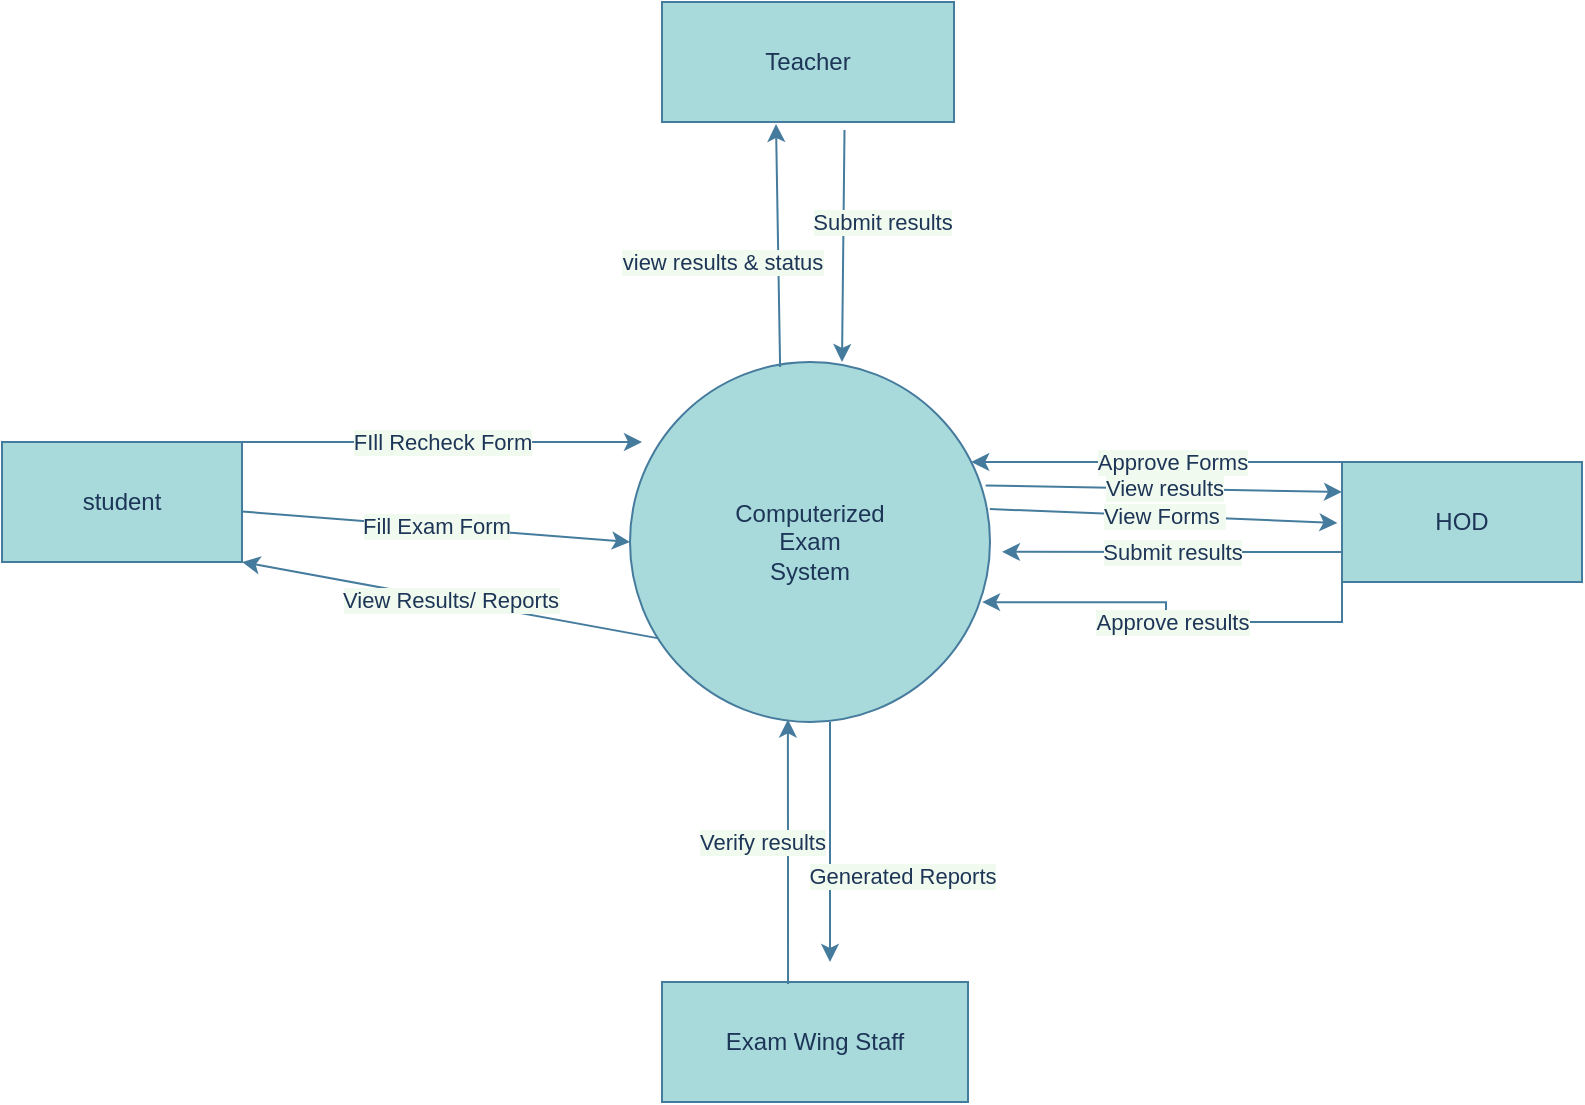 <mxfile version="13.9.8" type="device"><diagram id="__g20cQYaJKmfuy_ZNgU" name="Page-1"><mxGraphModel dx="1106" dy="614" grid="1" gridSize="10" guides="1" tooltips="1" connect="1" arrows="1" fold="1" page="1" pageScale="1" pageWidth="827" pageHeight="1169" background="none" math="0" shadow="0"><root><mxCell id="0"/><mxCell id="1" parent="0"/><mxCell id="d6OLk_su80D7mdKVgkOH-1" value="Computerized&lt;br&gt;Exam&lt;br&gt;System" style="ellipse;whiteSpace=wrap;html=1;fillColor=#A8DADC;strokeColor=#457B9D;fontColor=#1D3557;" parent="1" vertex="1"><mxGeometry x="324" y="540" width="180" height="180" as="geometry"/></mxCell><mxCell id="d6OLk_su80D7mdKVgkOH-2" value="View results" style="endArrow=classic;html=1;entryX=0;entryY=0.25;entryDx=0;entryDy=0;exitX=0.988;exitY=0.343;exitDx=0;exitDy=0;exitPerimeter=0;strokeColor=#457B9D;fontColor=#1D3557;labelBackgroundColor=#F1FAEE;" parent="1" source="d6OLk_su80D7mdKVgkOH-1" target="d6OLk_su80D7mdKVgkOH-7" edge="1"><mxGeometry width="50" height="50" relative="1" as="geometry"><mxPoint x="510" y="590" as="sourcePoint"/><mxPoint x="670" y="610" as="targetPoint"/></mxGeometry></mxCell><mxCell id="d6OLk_su80D7mdKVgkOH-4" value="student" style="rounded=0;whiteSpace=wrap;html=1;fillColor=#A8DADC;strokeColor=#457B9D;fontColor=#1D3557;" parent="1" vertex="1"><mxGeometry x="10" y="580" width="120" height="60" as="geometry"/></mxCell><mxCell id="d6OLk_su80D7mdKVgkOH-5" value="Teacher" style="rounded=0;whiteSpace=wrap;html=1;fillColor=#A8DADC;strokeColor=#457B9D;fontColor=#1D3557;" parent="1" vertex="1"><mxGeometry x="340" y="360" width="146" height="60" as="geometry"/></mxCell><mxCell id="d6OLk_su80D7mdKVgkOH-6" value="Exam Wing Staff" style="rounded=0;whiteSpace=wrap;html=1;fillColor=#A8DADC;strokeColor=#457B9D;fontColor=#1D3557;" parent="1" vertex="1"><mxGeometry x="340" y="850" width="153" height="60" as="geometry"/></mxCell><mxCell id="8RvcV2gw2hv-U_5NK2Ko-6" value="Approve Forms" style="edgeStyle=orthogonalEdgeStyle;rounded=0;orthogonalLoop=1;jettySize=auto;html=1;exitX=0;exitY=0.25;exitDx=0;exitDy=0;startArrow=none;startFill=0;endArrow=classic;endFill=1;strokeColor=#457B9D;fontColor=#1D3557;labelBackgroundColor=#F1FAEE;" parent="1" source="d6OLk_su80D7mdKVgkOH-7" target="d6OLk_su80D7mdKVgkOH-1" edge="1"><mxGeometry relative="1" as="geometry"><Array as="points"><mxPoint x="680" y="590"/></Array></mxGeometry></mxCell><mxCell id="8RvcV2gw2hv-U_5NK2Ko-8" value="Submit results" style="edgeStyle=orthogonalEdgeStyle;rounded=0;orthogonalLoop=1;jettySize=auto;html=1;exitX=0;exitY=0.75;exitDx=0;exitDy=0;startArrow=none;startFill=0;endArrow=classic;endFill=1;strokeColor=#457B9D;fontColor=#1D3557;labelBackgroundColor=#F1FAEE;" parent="1" source="d6OLk_su80D7mdKVgkOH-7" edge="1"><mxGeometry relative="1" as="geometry"><mxPoint x="510" y="634.931" as="targetPoint"/></mxGeometry></mxCell><mxCell id="8RvcV2gw2hv-U_5NK2Ko-9" value="Approve results" style="edgeStyle=orthogonalEdgeStyle;rounded=0;orthogonalLoop=1;jettySize=auto;html=1;exitX=0;exitY=1;exitDx=0;exitDy=0;entryX=0.978;entryY=0.667;entryDx=0;entryDy=0;entryPerimeter=0;startArrow=none;startFill=0;endArrow=classic;endFill=1;strokeColor=#457B9D;fontColor=#1D3557;labelBackgroundColor=#F1FAEE;" parent="1" source="d6OLk_su80D7mdKVgkOH-7" target="d6OLk_su80D7mdKVgkOH-1" edge="1"><mxGeometry relative="1" as="geometry"/></mxCell><mxCell id="d6OLk_su80D7mdKVgkOH-7" value="HOD" style="rounded=0;whiteSpace=wrap;html=1;fillColor=#A8DADC;strokeColor=#457B9D;fontColor=#1D3557;" parent="1" vertex="1"><mxGeometry x="680" y="590" width="120" height="60" as="geometry"/></mxCell><mxCell id="d6OLk_su80D7mdKVgkOH-9" value="Generated Reports" style="endArrow=classic;html=1;exitX=0.5;exitY=1;exitDx=0;exitDy=0;strokeColor=#457B9D;fontColor=#1D3557;labelBackgroundColor=#F1FAEE;" parent="1" edge="1"><mxGeometry x="0.273" y="36" width="50" height="50" relative="1" as="geometry"><mxPoint x="424" y="720" as="sourcePoint"/><mxPoint x="424" y="840" as="targetPoint"/><mxPoint as="offset"/></mxGeometry></mxCell><mxCell id="d6OLk_su80D7mdKVgkOH-10" value="Fill Exam Form" style="endArrow=classic;html=1;entryX=0;entryY=0.5;entryDx=0;entryDy=0;strokeColor=#457B9D;fontColor=#1D3557;labelBackgroundColor=#F1FAEE;" parent="1" source="d6OLk_su80D7mdKVgkOH-4" target="d6OLk_su80D7mdKVgkOH-1" edge="1"><mxGeometry width="50" height="50" relative="1" as="geometry"><mxPoint x="440" y="590" as="sourcePoint"/><mxPoint x="390" y="640" as="targetPoint"/></mxGeometry></mxCell><mxCell id="d6OLk_su80D7mdKVgkOH-11" value="view results &amp;amp; status" style="endArrow=classic;html=1;exitX=0.417;exitY=0.014;exitDx=0;exitDy=0;exitPerimeter=0;strokeColor=#457B9D;fontColor=#1D3557;labelBackgroundColor=#F1FAEE;" parent="1" source="d6OLk_su80D7mdKVgkOH-1" edge="1"><mxGeometry x="-0.128" y="28" width="50" height="50" relative="1" as="geometry"><mxPoint x="410" y="520" as="sourcePoint"/><mxPoint x="397" y="421" as="targetPoint"/><Array as="points"/><mxPoint as="offset"/></mxGeometry></mxCell><mxCell id="d6OLk_su80D7mdKVgkOH-14" value="FIll Recheck Form" style="endArrow=classic;html=1;exitX=1;exitY=0;exitDx=0;exitDy=0;strokeColor=#457B9D;fontColor=#1D3557;labelBackgroundColor=#F1FAEE;" parent="1" source="d6OLk_su80D7mdKVgkOH-4" edge="1"><mxGeometry width="50" height="50" relative="1" as="geometry"><mxPoint x="440" y="590" as="sourcePoint"/><mxPoint x="330" y="580" as="targetPoint"/></mxGeometry></mxCell><mxCell id="d6OLk_su80D7mdKVgkOH-15" value="Submit results" style="endArrow=classic;html=1;exitX=0.625;exitY=1.067;exitDx=0;exitDy=0;exitPerimeter=0;strokeColor=#457B9D;fontColor=#1D3557;labelBackgroundColor=#F1FAEE;" parent="1" source="d6OLk_su80D7mdKVgkOH-5" edge="1"><mxGeometry x="-0.211" y="19" width="50" height="50" relative="1" as="geometry"><mxPoint x="430" y="430" as="sourcePoint"/><mxPoint x="430" y="540" as="targetPoint"/><mxPoint as="offset"/></mxGeometry></mxCell><mxCell id="d6OLk_su80D7mdKVgkOH-16" value="Verify results" style="endArrow=classic;html=1;entryX=0.383;entryY=0.993;entryDx=0;entryDy=0;entryPerimeter=0;exitX=0.412;exitY=0.017;exitDx=0;exitDy=0;exitPerimeter=0;strokeColor=#457B9D;fontColor=#1D3557;labelBackgroundColor=#F1FAEE;" parent="1" source="d6OLk_su80D7mdKVgkOH-6" edge="1"><mxGeometry x="0.079" y="13" width="50" height="50" relative="1" as="geometry"><mxPoint x="403" y="830" as="sourcePoint"/><mxPoint x="402.94" y="718.74" as="targetPoint"/><Array as="points"><mxPoint x="403" y="800"/></Array><mxPoint as="offset"/></mxGeometry></mxCell><mxCell id="d6OLk_su80D7mdKVgkOH-25" value="View Results/ Reports" style="endArrow=classic;html=1;entryX=1;entryY=1;entryDx=0;entryDy=0;exitX=0.076;exitY=0.767;exitDx=0;exitDy=0;exitPerimeter=0;strokeColor=#457B9D;fontColor=#1D3557;labelBackgroundColor=#F1FAEE;" parent="1" source="d6OLk_su80D7mdKVgkOH-1" target="d6OLk_su80D7mdKVgkOH-4" edge="1"><mxGeometry width="50" height="50" relative="1" as="geometry"><mxPoint x="390" y="950" as="sourcePoint"/><mxPoint x="380" y="840" as="targetPoint"/></mxGeometry></mxCell><mxCell id="8RvcV2gw2hv-U_5NK2Ko-3" value="View Forms&amp;nbsp;" style="endArrow=classic;html=1;entryX=-0.019;entryY=0.841;entryDx=0;entryDy=0;entryPerimeter=0;strokeColor=#457B9D;fontColor=#1D3557;labelBackgroundColor=#F1FAEE;" parent="1" edge="1"><mxGeometry width="50" height="50" relative="1" as="geometry"><mxPoint x="503.931" y="613.531" as="sourcePoint"/><mxPoint x="677.72" y="620.46" as="targetPoint"/></mxGeometry></mxCell></root></mxGraphModel></diagram></mxfile>